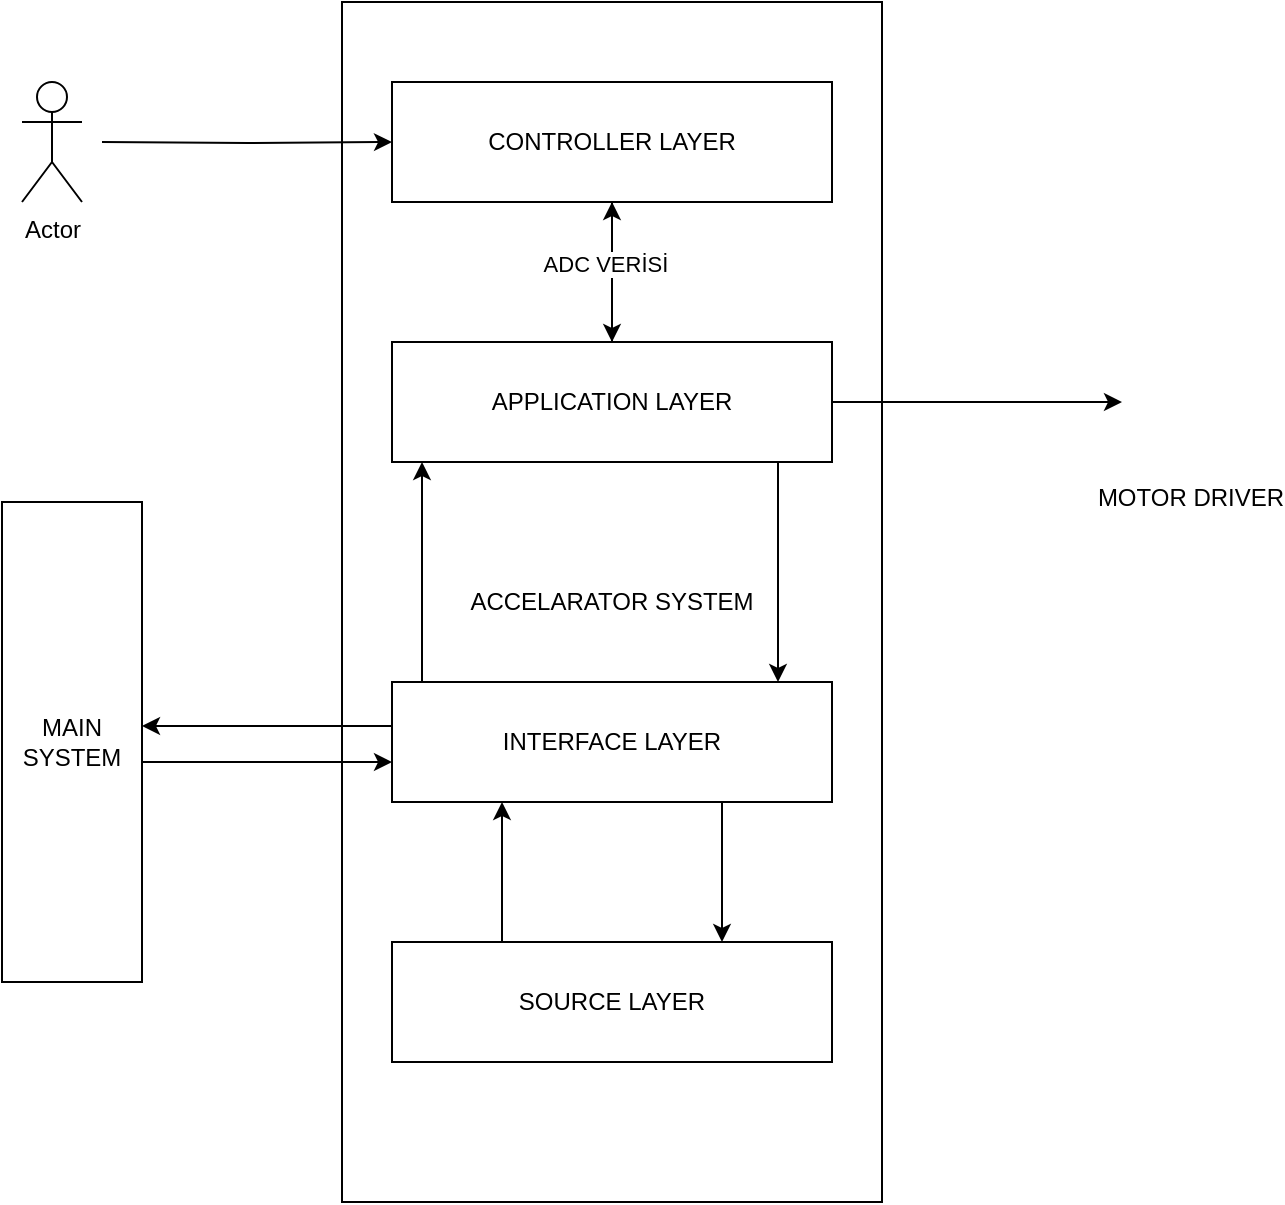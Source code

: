 <mxfile version="24.7.7">
  <diagram name="Sayfa -1" id="CY6cFvrETrv87Cf4Ue-h">
    <mxGraphModel dx="1226" dy="665" grid="1" gridSize="10" guides="1" tooltips="1" connect="1" arrows="1" fold="1" page="1" pageScale="1" pageWidth="827" pageHeight="1169" math="0" shadow="0">
      <root>
        <mxCell id="0" />
        <mxCell id="1" parent="0" />
        <mxCell id="Tn__JYYM6KKS9QT0r3XY-1" value="ACCELARATOR SYSTEM" style="rounded=0;whiteSpace=wrap;html=1;fillColor=none;" vertex="1" parent="1">
          <mxGeometry x="230" y="340" width="270" height="600" as="geometry" />
        </mxCell>
        <mxCell id="Tn__JYYM6KKS9QT0r3XY-11" value="" style="edgeStyle=orthogonalEdgeStyle;rounded=0;orthogonalLoop=1;jettySize=auto;html=1;exitX=1;exitY=0.5;exitDx=0;exitDy=0;entryX=0;entryY=0.5;entryDx=0;entryDy=0;" edge="1" parent="1" source="Tn__JYYM6KKS9QT0r3XY-2" target="Tn__JYYM6KKS9QT0r3XY-7">
          <mxGeometry relative="1" as="geometry" />
        </mxCell>
        <mxCell id="Tn__JYYM6KKS9QT0r3XY-13" value="" style="edgeStyle=orthogonalEdgeStyle;rounded=0;orthogonalLoop=1;jettySize=auto;html=1;" edge="1" parent="1" source="Tn__JYYM6KKS9QT0r3XY-2" target="Tn__JYYM6KKS9QT0r3XY-5">
          <mxGeometry relative="1" as="geometry" />
        </mxCell>
        <mxCell id="Tn__JYYM6KKS9QT0r3XY-24" style="edgeStyle=orthogonalEdgeStyle;rounded=0;orthogonalLoop=1;jettySize=auto;html=1;exitX=0.75;exitY=1;exitDx=0;exitDy=0;entryX=0.75;entryY=0;entryDx=0;entryDy=0;" edge="1" parent="1">
          <mxGeometry relative="1" as="geometry">
            <mxPoint x="448" y="570" as="sourcePoint" />
            <mxPoint x="448" y="680" as="targetPoint" />
          </mxGeometry>
        </mxCell>
        <mxCell id="Tn__JYYM6KKS9QT0r3XY-2" value="APPLICATION LAYER" style="rounded=0;whiteSpace=wrap;html=1;" vertex="1" parent="1">
          <mxGeometry x="255" y="510" width="220" height="60" as="geometry" />
        </mxCell>
        <mxCell id="Tn__JYYM6KKS9QT0r3XY-15" style="edgeStyle=orthogonalEdgeStyle;rounded=0;orthogonalLoop=1;jettySize=auto;html=1;exitX=0;exitY=0.5;exitDx=0;exitDy=0;entryX=1;entryY=0.5;entryDx=0;entryDy=0;" edge="1" parent="1">
          <mxGeometry relative="1" as="geometry">
            <mxPoint x="130" y="702" as="targetPoint" />
            <mxPoint x="255" y="702" as="sourcePoint" />
          </mxGeometry>
        </mxCell>
        <mxCell id="Tn__JYYM6KKS9QT0r3XY-20" style="edgeStyle=orthogonalEdgeStyle;rounded=0;orthogonalLoop=1;jettySize=auto;html=1;exitX=0.25;exitY=0;exitDx=0;exitDy=0;entryX=0.25;entryY=1;entryDx=0;entryDy=0;" edge="1" parent="1">
          <mxGeometry relative="1" as="geometry">
            <mxPoint x="270" y="680" as="sourcePoint" />
            <mxPoint x="270" y="570" as="targetPoint" />
          </mxGeometry>
        </mxCell>
        <mxCell id="Tn__JYYM6KKS9QT0r3XY-25" style="edgeStyle=orthogonalEdgeStyle;rounded=0;orthogonalLoop=1;jettySize=auto;html=1;exitX=0.75;exitY=1;exitDx=0;exitDy=0;entryX=0.75;entryY=0;entryDx=0;entryDy=0;" edge="1" parent="1" source="Tn__JYYM6KKS9QT0r3XY-3" target="Tn__JYYM6KKS9QT0r3XY-4">
          <mxGeometry relative="1" as="geometry" />
        </mxCell>
        <mxCell id="Tn__JYYM6KKS9QT0r3XY-3" value="INTERFACE LAYER" style="rounded=0;whiteSpace=wrap;html=1;" vertex="1" parent="1">
          <mxGeometry x="255" y="680" width="220" height="60" as="geometry" />
        </mxCell>
        <mxCell id="Tn__JYYM6KKS9QT0r3XY-17" style="edgeStyle=orthogonalEdgeStyle;rounded=0;orthogonalLoop=1;jettySize=auto;html=1;exitX=0.25;exitY=0;exitDx=0;exitDy=0;entryX=0.25;entryY=1;entryDx=0;entryDy=0;" edge="1" parent="1" source="Tn__JYYM6KKS9QT0r3XY-4" target="Tn__JYYM6KKS9QT0r3XY-3">
          <mxGeometry relative="1" as="geometry" />
        </mxCell>
        <mxCell id="Tn__JYYM6KKS9QT0r3XY-4" value="SOURCE LAYER" style="rounded=0;whiteSpace=wrap;html=1;" vertex="1" parent="1">
          <mxGeometry x="255" y="810" width="220" height="60" as="geometry" />
        </mxCell>
        <mxCell id="Tn__JYYM6KKS9QT0r3XY-9" style="edgeStyle=orthogonalEdgeStyle;rounded=0;orthogonalLoop=1;jettySize=auto;html=1;exitX=0.5;exitY=1;exitDx=0;exitDy=0;" edge="1" parent="1" source="Tn__JYYM6KKS9QT0r3XY-5" target="Tn__JYYM6KKS9QT0r3XY-2">
          <mxGeometry relative="1" as="geometry" />
        </mxCell>
        <mxCell id="Tn__JYYM6KKS9QT0r3XY-10" value="ADC VERİSİ&amp;nbsp;" style="edgeLabel;html=1;align=center;verticalAlign=middle;resizable=0;points=[];" vertex="1" connectable="0" parent="Tn__JYYM6KKS9QT0r3XY-9">
          <mxGeometry x="-0.114" y="-2" relative="1" as="geometry">
            <mxPoint as="offset" />
          </mxGeometry>
        </mxCell>
        <mxCell id="Tn__JYYM6KKS9QT0r3XY-5" value="CONTROLLER LAYER" style="rounded=0;whiteSpace=wrap;html=1;" vertex="1" parent="1">
          <mxGeometry x="255" y="380" width="220" height="60" as="geometry" />
        </mxCell>
        <mxCell id="Tn__JYYM6KKS9QT0r3XY-8" style="edgeStyle=orthogonalEdgeStyle;rounded=0;orthogonalLoop=1;jettySize=auto;html=1;entryX=0;entryY=0.5;entryDx=0;entryDy=0;" edge="1" parent="1" target="Tn__JYYM6KKS9QT0r3XY-5">
          <mxGeometry relative="1" as="geometry">
            <mxPoint x="220" y="410" as="targetPoint" />
            <mxPoint x="110" y="410" as="sourcePoint" />
          </mxGeometry>
        </mxCell>
        <mxCell id="Tn__JYYM6KKS9QT0r3XY-6" value="Actor" style="shape=umlActor;verticalLabelPosition=bottom;verticalAlign=top;html=1;outlineConnect=0;" vertex="1" parent="1">
          <mxGeometry x="70" y="380" width="30" height="60" as="geometry" />
        </mxCell>
        <mxCell id="Tn__JYYM6KKS9QT0r3XY-7" value="MOTOR DRIVER&lt;div&gt;&lt;br&gt;&lt;/div&gt;" style="shape=image;html=1;verticalAlign=top;verticalLabelPosition=bottom;labelBackgroundColor=#ffffff;imageAspect=0;aspect=fixed;image=https://cdn2.iconfinder.com/data/icons/circle-icons-1/64/carwheel-128.png" vertex="1" parent="1">
          <mxGeometry x="620" y="506" width="68" height="68" as="geometry" />
        </mxCell>
        <mxCell id="Tn__JYYM6KKS9QT0r3XY-26" style="edgeStyle=orthogonalEdgeStyle;rounded=0;orthogonalLoop=1;jettySize=auto;html=1;exitX=1;exitY=0.5;exitDx=0;exitDy=0;" edge="1" parent="1">
          <mxGeometry relative="1" as="geometry">
            <mxPoint x="130" y="720" as="sourcePoint" />
            <mxPoint x="255" y="720" as="targetPoint" />
          </mxGeometry>
        </mxCell>
        <mxCell id="Tn__JYYM6KKS9QT0r3XY-21" value="MAIN SYSTEM" style="rounded=0;whiteSpace=wrap;html=1;" vertex="1" parent="1">
          <mxGeometry x="60" y="590" width="70" height="240" as="geometry" />
        </mxCell>
      </root>
    </mxGraphModel>
  </diagram>
</mxfile>
